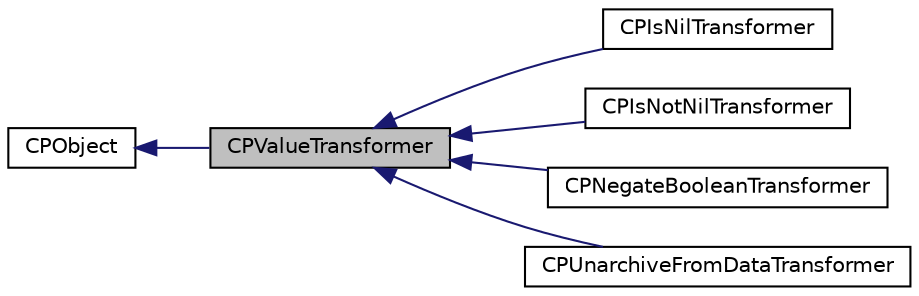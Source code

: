 digraph "CPValueTransformer"
{
  edge [fontname="Helvetica",fontsize="10",labelfontname="Helvetica",labelfontsize="10"];
  node [fontname="Helvetica",fontsize="10",shape=record];
  rankdir="LR";
  Node1 [label="CPValueTransformer",height=0.2,width=0.4,color="black", fillcolor="grey75", style="filled" fontcolor="black"];
  Node2 -> Node1 [dir="back",color="midnightblue",fontsize="10",style="solid",fontname="Helvetica"];
  Node2 [label="CPObject",height=0.2,width=0.4,color="black", fillcolor="white", style="filled",URL="$class_c_p_object.html"];
  Node1 -> Node3 [dir="back",color="midnightblue",fontsize="10",style="solid",fontname="Helvetica"];
  Node3 [label="CPIsNilTransformer",height=0.2,width=0.4,color="black", fillcolor="white", style="filled",URL="$interface_c_p_is_nil_transformer.html"];
  Node1 -> Node4 [dir="back",color="midnightblue",fontsize="10",style="solid",fontname="Helvetica"];
  Node4 [label="CPIsNotNilTransformer",height=0.2,width=0.4,color="black", fillcolor="white", style="filled",URL="$interface_c_p_is_not_nil_transformer.html"];
  Node1 -> Node5 [dir="back",color="midnightblue",fontsize="10",style="solid",fontname="Helvetica"];
  Node5 [label="CPNegateBooleanTransformer",height=0.2,width=0.4,color="black", fillcolor="white", style="filled",URL="$interface_c_p_negate_boolean_transformer.html"];
  Node1 -> Node6 [dir="back",color="midnightblue",fontsize="10",style="solid",fontname="Helvetica"];
  Node6 [label="CPUnarchiveFromDataTransformer",height=0.2,width=0.4,color="black", fillcolor="white", style="filled",URL="$interface_c_p_unarchive_from_data_transformer.html"];
}
